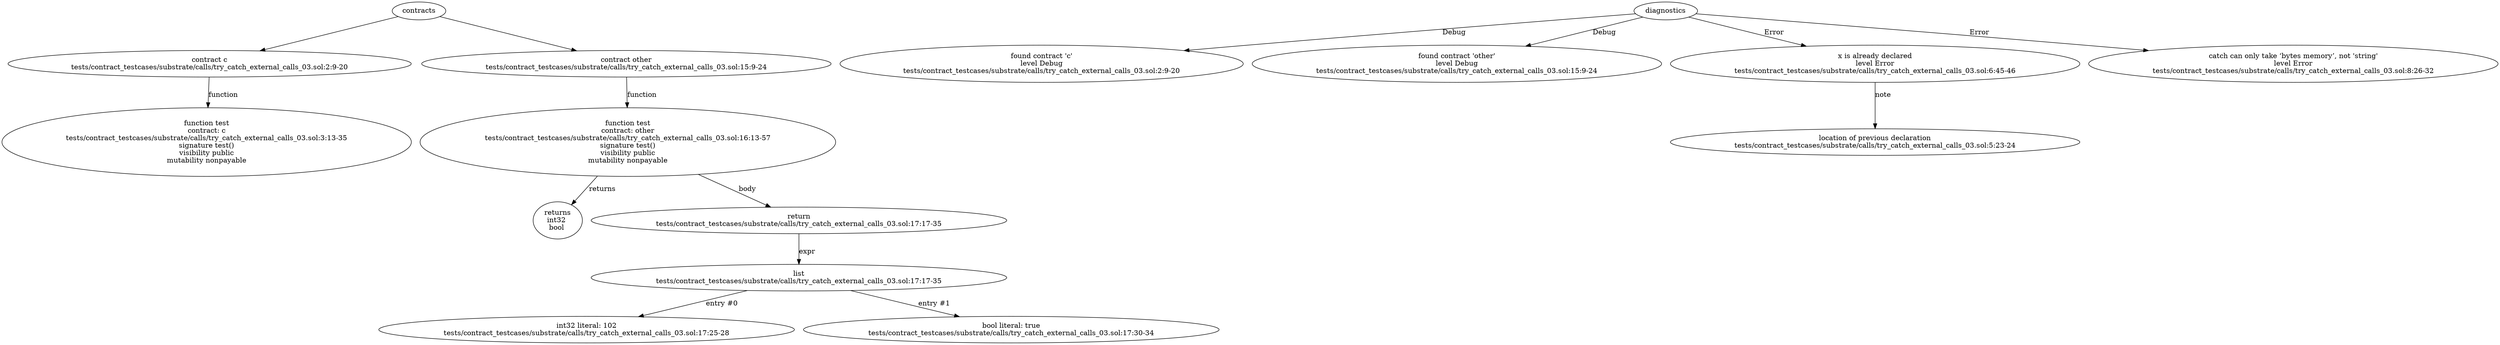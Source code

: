 strict digraph "tests/contract_testcases/substrate/calls/try_catch_external_calls_03.sol" {
	contract [label="contract c\ntests/contract_testcases/substrate/calls/try_catch_external_calls_03.sol:2:9-20"]
	test [label="function test\ncontract: c\ntests/contract_testcases/substrate/calls/try_catch_external_calls_03.sol:3:13-35\nsignature test()\nvisibility public\nmutability nonpayable"]
	contract_3 [label="contract other\ntests/contract_testcases/substrate/calls/try_catch_external_calls_03.sol:15:9-24"]
	test_4 [label="function test\ncontract: other\ntests/contract_testcases/substrate/calls/try_catch_external_calls_03.sol:16:13-57\nsignature test()\nvisibility public\nmutability nonpayable"]
	returns [label="returns\nint32 \nbool "]
	return [label="return\ntests/contract_testcases/substrate/calls/try_catch_external_calls_03.sol:17:17-35"]
	list [label="list\ntests/contract_testcases/substrate/calls/try_catch_external_calls_03.sol:17:17-35"]
	number_literal [label="int32 literal: 102\ntests/contract_testcases/substrate/calls/try_catch_external_calls_03.sol:17:25-28"]
	bool_literal [label="bool literal: true\ntests/contract_testcases/substrate/calls/try_catch_external_calls_03.sol:17:30-34"]
	diagnostic [label="found contract 'c'\nlevel Debug\ntests/contract_testcases/substrate/calls/try_catch_external_calls_03.sol:2:9-20"]
	diagnostic_12 [label="found contract 'other'\nlevel Debug\ntests/contract_testcases/substrate/calls/try_catch_external_calls_03.sol:15:9-24"]
	diagnostic_13 [label="x is already declared\nlevel Error\ntests/contract_testcases/substrate/calls/try_catch_external_calls_03.sol:6:45-46"]
	note [label="location of previous declaration\ntests/contract_testcases/substrate/calls/try_catch_external_calls_03.sol:5:23-24"]
	diagnostic_15 [label="catch can only take ‘bytes memory’, not 'string'\nlevel Error\ntests/contract_testcases/substrate/calls/try_catch_external_calls_03.sol:8:26-32"]
	contracts -> contract
	contract -> test [label="function"]
	contracts -> contract_3
	contract_3 -> test_4 [label="function"]
	test_4 -> returns [label="returns"]
	test_4 -> return [label="body"]
	return -> list [label="expr"]
	list -> number_literal [label="entry #0"]
	list -> bool_literal [label="entry #1"]
	diagnostics -> diagnostic [label="Debug"]
	diagnostics -> diagnostic_12 [label="Debug"]
	diagnostics -> diagnostic_13 [label="Error"]
	diagnostic_13 -> note [label="note"]
	diagnostics -> diagnostic_15 [label="Error"]
}
